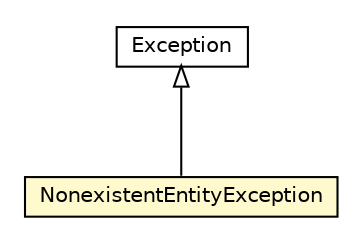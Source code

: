 #!/usr/local/bin/dot
#
# Class diagram 
# Generated by UMLGraph version R5_6-24-gf6e263 (http://www.umlgraph.org/)
#

digraph G {
	edge [fontname="Helvetica",fontsize=10,labelfontname="Helvetica",labelfontsize=10];
	node [fontname="Helvetica",fontsize=10,shape=plaintext];
	nodesep=0.25;
	ranksep=0.5;
	// com.elte.osz.logic.controllers.exceptions.NonexistentEntityException
	c445 [label=<<table title="com.elte.osz.logic.controllers.exceptions.NonexistentEntityException" border="0" cellborder="1" cellspacing="0" cellpadding="2" port="p" bgcolor="lemonChiffon" href="./NonexistentEntityException.html">
		<tr><td><table border="0" cellspacing="0" cellpadding="1">
<tr><td align="center" balign="center"> NonexistentEntityException </td></tr>
		</table></td></tr>
		</table>>, URL="./NonexistentEntityException.html", fontname="Helvetica", fontcolor="black", fontsize=10.0];
	//com.elte.osz.logic.controllers.exceptions.NonexistentEntityException extends java.lang.Exception
	c450:p -> c445:p [dir=back,arrowtail=empty];
	// java.lang.Exception
	c450 [label=<<table title="java.lang.Exception" border="0" cellborder="1" cellspacing="0" cellpadding="2" port="p" href="http://java.sun.com/j2se/1.4.2/docs/api/java/lang/Exception.html">
		<tr><td><table border="0" cellspacing="0" cellpadding="1">
<tr><td align="center" balign="center"> Exception </td></tr>
		</table></td></tr>
		</table>>, URL="http://java.sun.com/j2se/1.4.2/docs/api/java/lang/Exception.html", fontname="Helvetica", fontcolor="black", fontsize=10.0];
}

